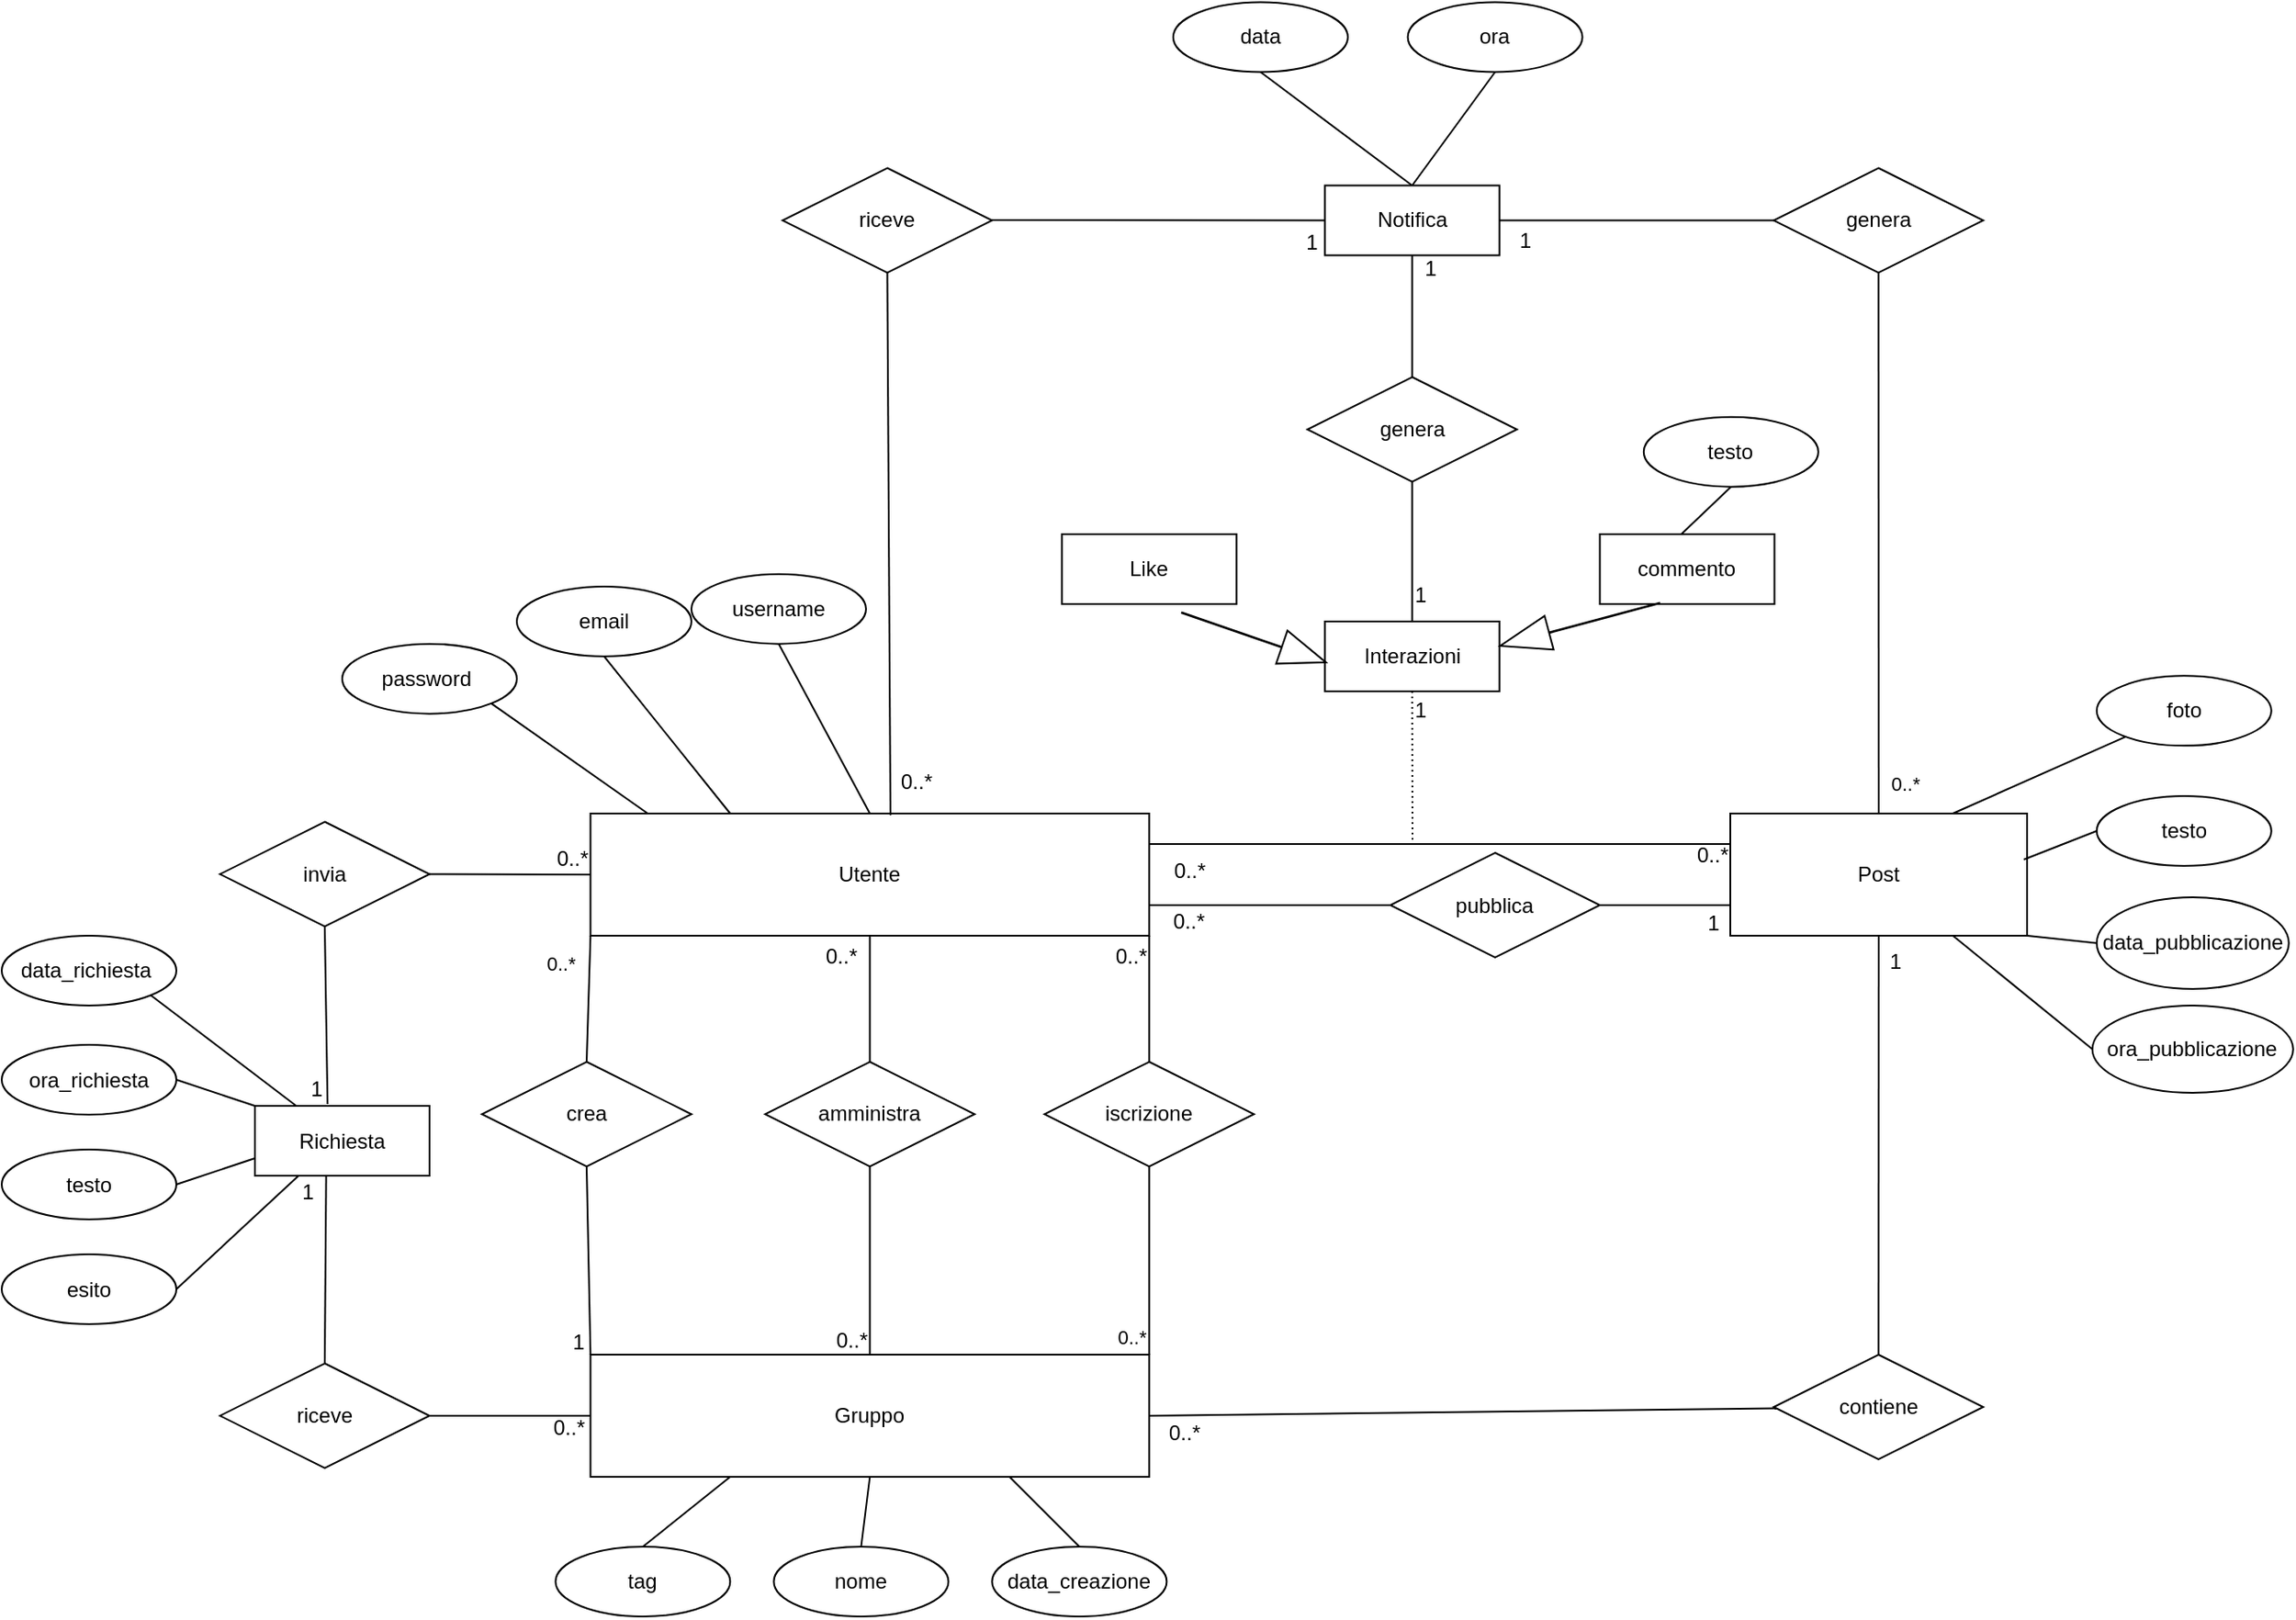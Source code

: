 <mxfile version="22.1.2" type="device">
  <diagram id="R2lEEEUBdFMjLlhIrx00" name="Page-1">
    <mxGraphModel dx="1366" dy="1646" grid="1" gridSize="10" guides="1" tooltips="1" connect="1" arrows="1" fold="1" page="1" pageScale="1" pageWidth="1100" pageHeight="850" math="0" shadow="0" extFonts="Permanent Marker^https://fonts.googleapis.com/css?family=Permanent+Marker">
      <root>
        <mxCell id="0" />
        <mxCell id="1" parent="0" />
        <mxCell id="ZvkQ7QNa-g7VnBk4vGac-1" value="Utente" style="whiteSpace=wrap;html=1;align=center;" parent="1" vertex="1">
          <mxGeometry x="337.2" y="360" width="320" height="70" as="geometry" />
        </mxCell>
        <mxCell id="ZvkQ7QNa-g7VnBk4vGac-2" value="" style="endArrow=none;html=1;rounded=0;entryX=0;entryY=0.25;entryDx=0;entryDy=0;exitX=1;exitY=0.25;exitDx=0;exitDy=0;" parent="1" source="ZvkQ7QNa-g7VnBk4vGac-1" target="ZvkQ7QNa-g7VnBk4vGac-5" edge="1">
          <mxGeometry relative="1" as="geometry">
            <mxPoint x="610" y="390" as="sourcePoint" />
            <mxPoint x="715" y="485" as="targetPoint" />
          </mxGeometry>
        </mxCell>
        <mxCell id="ZvkQ7QNa-g7VnBk4vGac-3" value="" style="resizable=0;html=1;whiteSpace=wrap;align=left;verticalAlign=bottom;" parent="ZvkQ7QNa-g7VnBk4vGac-2" connectable="0" vertex="1">
          <mxGeometry x="-1" relative="1" as="geometry">
            <mxPoint x="47" y="15" as="offset" />
          </mxGeometry>
        </mxCell>
        <mxCell id="ZvkQ7QNa-g7VnBk4vGac-4" value="0..*" style="resizable=0;html=1;whiteSpace=wrap;align=right;verticalAlign=bottom;" parent="ZvkQ7QNa-g7VnBk4vGac-2" connectable="0" vertex="1">
          <mxGeometry x="1" relative="1" as="geometry">
            <mxPoint y="15" as="offset" />
          </mxGeometry>
        </mxCell>
        <mxCell id="ZvkQ7QNa-g7VnBk4vGac-5" value="Post" style="whiteSpace=wrap;html=1;align=center;" parent="1" vertex="1">
          <mxGeometry x="990" y="360" width="170" height="70" as="geometry" />
        </mxCell>
        <mxCell id="ZvkQ7QNa-g7VnBk4vGac-6" value="" style="endArrow=none;html=1;rounded=0;entryX=0;entryY=0;entryDx=0;entryDy=0;exitX=0;exitY=1;exitDx=0;exitDy=0;" parent="1" target="ZvkQ7QNa-g7VnBk4vGac-8" edge="1">
          <mxGeometry relative="1" as="geometry">
            <mxPoint x="442.2" y="705" as="sourcePoint" />
            <mxPoint x="462.2" y="735" as="targetPoint" />
          </mxGeometry>
        </mxCell>
        <mxCell id="ZvkQ7QNa-g7VnBk4vGac-7" value="0..*" style="resizable=0;html=1;whiteSpace=wrap;align=right;verticalAlign=bottom;" parent="ZvkQ7QNa-g7VnBk4vGac-6" connectable="0" vertex="1">
          <mxGeometry x="1" relative="1" as="geometry">
            <mxPoint x="-2" y="50" as="offset" />
          </mxGeometry>
        </mxCell>
        <mxCell id="ZvkQ7QNa-g7VnBk4vGac-8" value="Gruppo" style="whiteSpace=wrap;html=1;align=center;" parent="1" vertex="1">
          <mxGeometry x="337.2" y="670" width="320" height="70" as="geometry" />
        </mxCell>
        <mxCell id="ZvkQ7QNa-g7VnBk4vGac-12" value="" style="endArrow=none;html=1;rounded=0;exitX=0.5;exitY=1;exitDx=0;exitDy=0;entryX=0.5;entryY=0;entryDx=0;entryDy=0;" parent="1" source="LYDgV6aXFGDG-KXBhVt3-21" target="ZvkQ7QNa-g7VnBk4vGac-8" edge="1">
          <mxGeometry relative="1" as="geometry">
            <mxPoint x="602.2" y="485" as="sourcePoint" />
            <mxPoint x="467.2" y="620" as="targetPoint" />
          </mxGeometry>
        </mxCell>
        <mxCell id="ZvkQ7QNa-g7VnBk4vGac-14" value="0..*" style="resizable=0;html=1;whiteSpace=wrap;align=right;verticalAlign=bottom;" parent="ZvkQ7QNa-g7VnBk4vGac-12" connectable="0" vertex="1">
          <mxGeometry x="1" relative="1" as="geometry" />
        </mxCell>
        <mxCell id="ZvkQ7QNa-g7VnBk4vGac-15" value="" style="endArrow=none;html=1;rounded=0;exitX=1;exitY=1;exitDx=0;exitDy=0;entryX=0.5;entryY=0;entryDx=0;entryDy=0;" parent="1" source="ZvkQ7QNa-g7VnBk4vGac-1" target="LYDgV6aXFGDG-KXBhVt3-30" edge="1">
          <mxGeometry relative="1" as="geometry">
            <mxPoint x="547.2" y="470" as="sourcePoint" />
            <mxPoint x="547.2" y="590" as="targetPoint" />
          </mxGeometry>
        </mxCell>
        <mxCell id="ZvkQ7QNa-g7VnBk4vGac-16" value="" style="resizable=0;html=1;whiteSpace=wrap;align=left;verticalAlign=bottom;" parent="ZvkQ7QNa-g7VnBk4vGac-15" connectable="0" vertex="1">
          <mxGeometry x="-1" relative="1" as="geometry">
            <mxPoint x="-255" y="53" as="offset" />
          </mxGeometry>
        </mxCell>
        <mxCell id="ZvkQ7QNa-g7VnBk4vGac-17" value="0..*" style="resizable=0;html=1;whiteSpace=wrap;align=right;verticalAlign=bottom;" parent="ZvkQ7QNa-g7VnBk4vGac-15" connectable="0" vertex="1">
          <mxGeometry x="1" relative="1" as="geometry">
            <mxPoint y="-52" as="offset" />
          </mxGeometry>
        </mxCell>
        <mxCell id="ZvkQ7QNa-g7VnBk4vGac-18" value="" style="endArrow=none;html=1;rounded=0;exitX=0.5;exitY=0;exitDx=0;exitDy=0;entryX=0.5;entryY=1;entryDx=0;entryDy=0;" parent="1" source="LYDgV6aXFGDG-KXBhVt3-16" target="ZvkQ7QNa-g7VnBk4vGac-5" edge="1">
          <mxGeometry relative="1" as="geometry">
            <mxPoint x="555" y="485" as="sourcePoint" />
            <mxPoint x="715" y="485" as="targetPoint" />
            <Array as="points" />
          </mxGeometry>
        </mxCell>
        <mxCell id="ZvkQ7QNa-g7VnBk4vGac-19" value="1" style="resizable=0;html=1;whiteSpace=wrap;align=right;verticalAlign=bottom;" parent="ZvkQ7QNa-g7VnBk4vGac-18" connectable="0" vertex="1">
          <mxGeometry x="1" relative="1" as="geometry">
            <mxPoint x="15" y="23" as="offset" />
          </mxGeometry>
        </mxCell>
        <mxCell id="ZvkQ7QNa-g7VnBk4vGac-20" value="" style="endArrow=none;html=1;rounded=0;exitX=1;exitY=0.75;exitDx=0;exitDy=0;entryX=0;entryY=0.5;entryDx=0;entryDy=0;" parent="1" source="ZvkQ7QNa-g7VnBk4vGac-1" target="LYDgV6aXFGDG-KXBhVt3-41" edge="1">
          <mxGeometry relative="1" as="geometry">
            <mxPoint x="555" y="485" as="sourcePoint" />
            <mxPoint x="715" y="485" as="targetPoint" />
          </mxGeometry>
        </mxCell>
        <mxCell id="ZvkQ7QNa-g7VnBk4vGac-21" value="0..*" style="resizable=0;html=1;whiteSpace=wrap;align=right;verticalAlign=bottom;" parent="ZvkQ7QNa-g7VnBk4vGac-20" connectable="0" vertex="1">
          <mxGeometry x="1" relative="1" as="geometry">
            <mxPoint x="-105" y="18" as="offset" />
          </mxGeometry>
        </mxCell>
        <mxCell id="ZvkQ7QNa-g7VnBk4vGac-22" value="Richiesta" style="whiteSpace=wrap;html=1;align=center;" parent="1" vertex="1">
          <mxGeometry x="145" y="527.5" width="100" height="40" as="geometry" />
        </mxCell>
        <mxCell id="ZvkQ7QNa-g7VnBk4vGac-23" value="" style="endArrow=none;html=1;rounded=0;entryX=0.416;entryY=-0.025;entryDx=0;entryDy=0;entryPerimeter=0;exitX=0.5;exitY=1;exitDx=0;exitDy=0;" parent="1" source="LYDgV6aXFGDG-KXBhVt3-8" target="ZvkQ7QNa-g7VnBk4vGac-22" edge="1">
          <mxGeometry relative="1" as="geometry">
            <mxPoint x="205" y="440" as="sourcePoint" />
            <mxPoint x="715" y="485" as="targetPoint" />
            <Array as="points" />
          </mxGeometry>
        </mxCell>
        <mxCell id="ZvkQ7QNa-g7VnBk4vGac-24" value="0..*" style="resizable=0;html=1;whiteSpace=wrap;align=right;verticalAlign=bottom;" parent="ZvkQ7QNa-g7VnBk4vGac-23" connectable="0" vertex="1">
          <mxGeometry x="1" relative="1" as="geometry">
            <mxPoint x="151" y="-132" as="offset" />
          </mxGeometry>
        </mxCell>
        <mxCell id="ZvkQ7QNa-g7VnBk4vGac-25" value="" style="endArrow=none;html=1;rounded=0;exitX=0.5;exitY=0;exitDx=0;exitDy=0;entryX=0.408;entryY=0.995;entryDx=0;entryDy=0;entryPerimeter=0;" parent="1" source="LYDgV6aXFGDG-KXBhVt3-1" target="ZvkQ7QNa-g7VnBk4vGac-22" edge="1">
          <mxGeometry relative="1" as="geometry">
            <mxPoint x="555" y="485" as="sourcePoint" />
            <mxPoint x="715" y="485" as="targetPoint" />
            <Array as="points" />
          </mxGeometry>
        </mxCell>
        <mxCell id="ZvkQ7QNa-g7VnBk4vGac-26" value="" style="resizable=0;html=1;whiteSpace=wrap;align=right;verticalAlign=bottom;" parent="ZvkQ7QNa-g7VnBk4vGac-25" connectable="0" vertex="1">
          <mxGeometry x="1" relative="1" as="geometry">
            <mxPoint y="20" as="offset" />
          </mxGeometry>
        </mxCell>
        <mxCell id="ZvkQ7QNa-g7VnBk4vGac-27" value="Notifica" style="whiteSpace=wrap;html=1;align=center;" parent="1" vertex="1">
          <mxGeometry x="757.8" y="0.25" width="100" height="40" as="geometry" />
        </mxCell>
        <mxCell id="ZvkQ7QNa-g7VnBk4vGac-28" value="" style="endArrow=none;html=1;rounded=0;entryX=1;entryY=0.5;entryDx=0;entryDy=0;" parent="1" target="ZvkQ7QNa-g7VnBk4vGac-27" edge="1" source="LYDgV6aXFGDG-KXBhVt3-13">
          <mxGeometry relative="1" as="geometry">
            <mxPoint x="885" y="255" as="sourcePoint" />
            <mxPoint x="755" y="20" as="targetPoint" />
            <Array as="points" />
          </mxGeometry>
        </mxCell>
        <mxCell id="ZvkQ7QNa-g7VnBk4vGac-29" value="1" style="resizable=0;html=1;whiteSpace=wrap;align=right;verticalAlign=bottom;" parent="ZvkQ7QNa-g7VnBk4vGac-28" connectable="0" vertex="1">
          <mxGeometry x="1" relative="1" as="geometry">
            <mxPoint x="20" y="20" as="offset" />
          </mxGeometry>
        </mxCell>
        <mxCell id="ZvkQ7QNa-g7VnBk4vGac-30" value="" style="endArrow=none;html=1;rounded=0;entryX=0;entryY=0.5;entryDx=0;entryDy=0;exitX=0.5;exitY=0;exitDx=0;exitDy=0;" parent="1" source="LYDgV6aXFGDG-KXBhVt3-10" target="ZvkQ7QNa-g7VnBk4vGac-27" edge="1">
          <mxGeometry relative="1" as="geometry">
            <mxPoint x="505" y="10" as="sourcePoint" />
            <mxPoint x="555" y="50" as="targetPoint" />
            <Array as="points">
              <mxPoint x="510" y="20" />
            </Array>
          </mxGeometry>
        </mxCell>
        <mxCell id="ZvkQ7QNa-g7VnBk4vGac-31" value="0..*" style="resizable=0;html=1;whiteSpace=wrap;align=right;verticalAlign=bottom;" parent="ZvkQ7QNa-g7VnBk4vGac-30" connectable="0" vertex="1">
          <mxGeometry x="1" relative="1" as="geometry">
            <mxPoint x="-223" y="330" as="offset" />
          </mxGeometry>
        </mxCell>
        <mxCell id="ZvkQ7QNa-g7VnBk4vGac-32" value="Interazioni" style="whiteSpace=wrap;html=1;align=center;" parent="1" vertex="1">
          <mxGeometry x="757.8" y="250" width="100" height="40" as="geometry" />
        </mxCell>
        <mxCell id="ZvkQ7QNa-g7VnBk4vGac-33" value="" style="endArrow=none;html=1;rounded=0;dashed=1;dashPattern=1 2;exitX=0.5;exitY=1;exitDx=0;exitDy=0;" parent="1" source="ZvkQ7QNa-g7VnBk4vGac-32" edge="1">
          <mxGeometry relative="1" as="geometry">
            <mxPoint x="555" y="485" as="sourcePoint" />
            <mxPoint x="808" y="380" as="targetPoint" />
            <Array as="points" />
          </mxGeometry>
        </mxCell>
        <mxCell id="ZvkQ7QNa-g7VnBk4vGac-34" value="1" style="resizable=0;html=1;whiteSpace=wrap;align=right;verticalAlign=bottom;" parent="ZvkQ7QNa-g7VnBk4vGac-33" connectable="0" vertex="1">
          <mxGeometry x="1" relative="1" as="geometry">
            <mxPoint x="10" y="-70" as="offset" />
          </mxGeometry>
        </mxCell>
        <mxCell id="ZvkQ7QNa-g7VnBk4vGac-35" value="" style="endArrow=none;html=1;rounded=0;entryX=0.5;entryY=0;entryDx=0;entryDy=0;exitX=0.5;exitY=1;exitDx=0;exitDy=0;" parent="1" edge="1" target="ZvkQ7QNa-g7VnBk4vGac-32" source="LYDgV6aXFGDG-KXBhVt3-39">
          <mxGeometry relative="1" as="geometry">
            <mxPoint x="804.87" y="163" as="sourcePoint" />
            <mxPoint x="804.49" y="257.5" as="targetPoint" />
          </mxGeometry>
        </mxCell>
        <mxCell id="ZvkQ7QNa-g7VnBk4vGac-36" value="1" style="resizable=0;html=1;whiteSpace=wrap;align=right;verticalAlign=bottom;" parent="ZvkQ7QNa-g7VnBk4vGac-35" connectable="0" vertex="1">
          <mxGeometry x="1" relative="1" as="geometry">
            <mxPoint x="10" y="-7" as="offset" />
          </mxGeometry>
        </mxCell>
        <mxCell id="ZvkQ7QNa-g7VnBk4vGac-37" value="data" style="ellipse;whiteSpace=wrap;html=1;align=center;" parent="1" vertex="1">
          <mxGeometry x="670.95" y="-104.75" width="100" height="40" as="geometry" />
        </mxCell>
        <mxCell id="ZvkQ7QNa-g7VnBk4vGac-38" value="ora" style="ellipse;whiteSpace=wrap;html=1;align=center;" parent="1" vertex="1">
          <mxGeometry x="805.29" y="-104.75" width="100" height="40" as="geometry" />
        </mxCell>
        <mxCell id="ZvkQ7QNa-g7VnBk4vGac-39" value="" style="endArrow=none;html=1;rounded=0;exitX=0.5;exitY=1;exitDx=0;exitDy=0;entryX=0.5;entryY=0;entryDx=0;entryDy=0;" parent="1" source="ZvkQ7QNa-g7VnBk4vGac-37" target="ZvkQ7QNa-g7VnBk4vGac-27" edge="1">
          <mxGeometry relative="1" as="geometry">
            <mxPoint x="722.8" y="5.25" as="sourcePoint" />
            <mxPoint x="882.8" y="5.25" as="targetPoint" />
          </mxGeometry>
        </mxCell>
        <mxCell id="ZvkQ7QNa-g7VnBk4vGac-40" value="" style="endArrow=none;html=1;rounded=0;exitX=0.5;exitY=1;exitDx=0;exitDy=0;entryX=0.5;entryY=0;entryDx=0;entryDy=0;" parent="1" source="ZvkQ7QNa-g7VnBk4vGac-38" target="ZvkQ7QNa-g7VnBk4vGac-27" edge="1">
          <mxGeometry relative="1" as="geometry">
            <mxPoint x="722.8" y="5.25" as="sourcePoint" />
            <mxPoint x="882.8" y="5.25" as="targetPoint" />
          </mxGeometry>
        </mxCell>
        <mxCell id="ZvkQ7QNa-g7VnBk4vGac-41" value="username" style="ellipse;whiteSpace=wrap;html=1;align=center;" parent="1" vertex="1">
          <mxGeometry x="395" y="222.83" width="100" height="40" as="geometry" />
        </mxCell>
        <mxCell id="ZvkQ7QNa-g7VnBk4vGac-42" value="esito" style="ellipse;whiteSpace=wrap;html=1;align=center;" parent="1" vertex="1">
          <mxGeometry y="612.5" width="100" height="40" as="geometry" />
        </mxCell>
        <mxCell id="ZvkQ7QNa-g7VnBk4vGac-43" value="testo" style="ellipse;whiteSpace=wrap;html=1;align=center;" parent="1" vertex="1">
          <mxGeometry y="552.5" width="100" height="40" as="geometry" />
        </mxCell>
        <mxCell id="ZvkQ7QNa-g7VnBk4vGac-44" value="ora_richiesta" style="ellipse;whiteSpace=wrap;html=1;align=center;" parent="1" vertex="1">
          <mxGeometry y="492.5" width="100" height="40" as="geometry" />
        </mxCell>
        <mxCell id="ZvkQ7QNa-g7VnBk4vGac-45" value="data_richiesta&amp;nbsp;" style="ellipse;whiteSpace=wrap;html=1;align=center;" parent="1" vertex="1">
          <mxGeometry y="430" width="100" height="40" as="geometry" />
        </mxCell>
        <mxCell id="ZvkQ7QNa-g7VnBk4vGac-46" value="tag" style="ellipse;whiteSpace=wrap;html=1;align=center;" parent="1" vertex="1">
          <mxGeometry x="317.2" y="780" width="100" height="40" as="geometry" />
        </mxCell>
        <mxCell id="ZvkQ7QNa-g7VnBk4vGac-47" value="nome" style="ellipse;whiteSpace=wrap;html=1;align=center;" parent="1" vertex="1">
          <mxGeometry x="442.2" y="780" width="100" height="40" as="geometry" />
        </mxCell>
        <mxCell id="ZvkQ7QNa-g7VnBk4vGac-48" value="data_creazione" style="ellipse;whiteSpace=wrap;html=1;align=center;" parent="1" vertex="1">
          <mxGeometry x="567.2" y="780" width="100" height="40" as="geometry" />
        </mxCell>
        <mxCell id="ZvkQ7QNa-g7VnBk4vGac-49" value="ora_pubblicazione" style="ellipse;whiteSpace=wrap;html=1;align=center;" parent="1" vertex="1">
          <mxGeometry x="1197.37" y="470" width="115" height="50" as="geometry" />
        </mxCell>
        <mxCell id="ZvkQ7QNa-g7VnBk4vGac-50" value="data_pubblicazione" style="ellipse;whiteSpace=wrap;html=1;align=center;" parent="1" vertex="1">
          <mxGeometry x="1199.87" y="408" width="110" height="52.5" as="geometry" />
        </mxCell>
        <mxCell id="ZvkQ7QNa-g7VnBk4vGac-51" value="testo" style="ellipse;whiteSpace=wrap;html=1;align=center;" parent="1" vertex="1">
          <mxGeometry x="1199.87" y="350" width="100" height="40" as="geometry" />
        </mxCell>
        <mxCell id="ZvkQ7QNa-g7VnBk4vGac-52" value="foto" style="ellipse;whiteSpace=wrap;html=1;align=center;" parent="1" vertex="1">
          <mxGeometry x="1199.87" y="281.18" width="100" height="40" as="geometry" />
        </mxCell>
        <mxCell id="ZvkQ7QNa-g7VnBk4vGac-53" value="" style="endArrow=none;html=1;rounded=0;exitX=0.5;exitY=1;exitDx=0;exitDy=0;entryX=0.5;entryY=0;entryDx=0;entryDy=0;" parent="1" source="ZvkQ7QNa-g7VnBk4vGac-8" target="ZvkQ7QNa-g7VnBk4vGac-47" edge="1">
          <mxGeometry relative="1" as="geometry">
            <mxPoint x="667.2" y="750" as="sourcePoint" />
            <mxPoint x="827.2" y="750" as="targetPoint" />
          </mxGeometry>
        </mxCell>
        <mxCell id="ZvkQ7QNa-g7VnBk4vGac-54" value="" style="endArrow=none;html=1;rounded=0;exitX=0.75;exitY=1;exitDx=0;exitDy=0;entryX=0.5;entryY=0;entryDx=0;entryDy=0;" parent="1" source="ZvkQ7QNa-g7VnBk4vGac-8" target="ZvkQ7QNa-g7VnBk4vGac-48" edge="1">
          <mxGeometry relative="1" as="geometry">
            <mxPoint x="557.2" y="760" as="sourcePoint" />
            <mxPoint x="717.2" y="760" as="targetPoint" />
          </mxGeometry>
        </mxCell>
        <mxCell id="ZvkQ7QNa-g7VnBk4vGac-55" value="" style="endArrow=none;html=1;rounded=0;exitX=0.75;exitY=1;exitDx=0;exitDy=0;entryX=0;entryY=0.5;entryDx=0;entryDy=0;" parent="1" source="ZvkQ7QNa-g7VnBk4vGac-5" target="ZvkQ7QNa-g7VnBk4vGac-49" edge="1">
          <mxGeometry relative="1" as="geometry">
            <mxPoint x="999.87" y="507.12" as="sourcePoint" />
            <mxPoint x="1206.889" y="522.245" as="targetPoint" />
          </mxGeometry>
        </mxCell>
        <mxCell id="ZvkQ7QNa-g7VnBk4vGac-56" value="" style="endArrow=none;html=1;rounded=0;entryX=0;entryY=0.5;entryDx=0;entryDy=0;exitX=1;exitY=1;exitDx=0;exitDy=0;" parent="1" source="ZvkQ7QNa-g7VnBk4vGac-5" target="ZvkQ7QNa-g7VnBk4vGac-50" edge="1">
          <mxGeometry relative="1" as="geometry">
            <mxPoint x="809.87" y="412.5" as="sourcePoint" />
            <mxPoint x="969.87" y="412.5" as="targetPoint" />
            <Array as="points" />
          </mxGeometry>
        </mxCell>
        <mxCell id="ZvkQ7QNa-g7VnBk4vGac-57" value="" style="endArrow=none;html=1;rounded=0;entryX=0.989;entryY=0.377;entryDx=0;entryDy=0;entryPerimeter=0;exitX=0;exitY=0.5;exitDx=0;exitDy=0;" parent="1" source="ZvkQ7QNa-g7VnBk4vGac-51" target="ZvkQ7QNa-g7VnBk4vGac-5" edge="1">
          <mxGeometry relative="1" as="geometry">
            <mxPoint x="809.87" y="412.5" as="sourcePoint" />
            <mxPoint x="969.87" y="412.5" as="targetPoint" />
          </mxGeometry>
        </mxCell>
        <mxCell id="ZvkQ7QNa-g7VnBk4vGac-58" value="" style="endArrow=none;html=1;rounded=0;exitX=0.75;exitY=0;exitDx=0;exitDy=0;" parent="1" source="ZvkQ7QNa-g7VnBk4vGac-5" target="ZvkQ7QNa-g7VnBk4vGac-52" edge="1">
          <mxGeometry relative="1" as="geometry">
            <mxPoint x="809.87" y="412.5" as="sourcePoint" />
            <mxPoint x="969.87" y="412.5" as="targetPoint" />
          </mxGeometry>
        </mxCell>
        <mxCell id="ZvkQ7QNa-g7VnBk4vGac-60" value="" style="endArrow=none;html=1;rounded=0;exitX=1;exitY=0.5;exitDx=0;exitDy=0;entryX=0.25;entryY=1;entryDx=0;entryDy=0;" parent="1" source="ZvkQ7QNa-g7VnBk4vGac-42" target="ZvkQ7QNa-g7VnBk4vGac-22" edge="1">
          <mxGeometry relative="1" as="geometry">
            <mxPoint x="430" y="507.12" as="sourcePoint" />
            <mxPoint x="590" y="507.12" as="targetPoint" />
          </mxGeometry>
        </mxCell>
        <mxCell id="ZvkQ7QNa-g7VnBk4vGac-61" value="" style="endArrow=none;html=1;rounded=0;exitX=1;exitY=0.5;exitDx=0;exitDy=0;entryX=0;entryY=0.75;entryDx=0;entryDy=0;" parent="1" source="ZvkQ7QNa-g7VnBk4vGac-43" target="ZvkQ7QNa-g7VnBk4vGac-22" edge="1">
          <mxGeometry relative="1" as="geometry">
            <mxPoint x="430" y="487.5" as="sourcePoint" />
            <mxPoint x="590" y="487.5" as="targetPoint" />
          </mxGeometry>
        </mxCell>
        <mxCell id="ZvkQ7QNa-g7VnBk4vGac-62" value="" style="endArrow=none;html=1;rounded=0;exitX=1;exitY=0.5;exitDx=0;exitDy=0;entryX=0;entryY=0;entryDx=0;entryDy=0;" parent="1" source="ZvkQ7QNa-g7VnBk4vGac-44" target="ZvkQ7QNa-g7VnBk4vGac-22" edge="1">
          <mxGeometry relative="1" as="geometry">
            <mxPoint x="430" y="512.5" as="sourcePoint" />
            <mxPoint x="590" y="512.5" as="targetPoint" />
          </mxGeometry>
        </mxCell>
        <mxCell id="ZvkQ7QNa-g7VnBk4vGac-63" value="" style="endArrow=none;html=1;rounded=0;exitX=1;exitY=1;exitDx=0;exitDy=0;" parent="1" source="ZvkQ7QNa-g7VnBk4vGac-45" target="ZvkQ7QNa-g7VnBk4vGac-22" edge="1">
          <mxGeometry relative="1" as="geometry">
            <mxPoint x="430" y="492.12" as="sourcePoint" />
            <mxPoint x="590" y="492.12" as="targetPoint" />
          </mxGeometry>
        </mxCell>
        <mxCell id="ZvkQ7QNa-g7VnBk4vGac-64" value="" style="endArrow=none;html=1;rounded=0;entryX=0.25;entryY=1;entryDx=0;entryDy=0;exitX=0.5;exitY=0;exitDx=0;exitDy=0;" parent="1" source="ZvkQ7QNa-g7VnBk4vGac-46" target="ZvkQ7QNa-g7VnBk4vGac-8" edge="1">
          <mxGeometry relative="1" as="geometry">
            <mxPoint x="257.2" y="760" as="sourcePoint" />
            <mxPoint x="417.2" y="760" as="targetPoint" />
          </mxGeometry>
        </mxCell>
        <mxCell id="ZvkQ7QNa-g7VnBk4vGac-68" value="password&amp;nbsp;" style="ellipse;whiteSpace=wrap;html=1;align=center;" parent="1" vertex="1">
          <mxGeometry x="195" y="262.83" width="100" height="40" as="geometry" />
        </mxCell>
        <mxCell id="ZvkQ7QNa-g7VnBk4vGac-69" value="email" style="ellipse;whiteSpace=wrap;html=1;align=center;" parent="1" vertex="1">
          <mxGeometry x="295" y="230" width="100" height="40" as="geometry" />
        </mxCell>
        <mxCell id="ZvkQ7QNa-g7VnBk4vGac-70" value="" style="endArrow=none;html=1;rounded=0;exitX=1;exitY=1;exitDx=0;exitDy=0;" parent="1" source="ZvkQ7QNa-g7VnBk4vGac-68" edge="1">
          <mxGeometry relative="1" as="geometry">
            <mxPoint x="530" y="420" as="sourcePoint" />
            <mxPoint x="370" y="360" as="targetPoint" />
          </mxGeometry>
        </mxCell>
        <mxCell id="ZvkQ7QNa-g7VnBk4vGac-71" value="" style="endArrow=none;html=1;rounded=0;exitX=0.5;exitY=1;exitDx=0;exitDy=0;entryX=0.25;entryY=0;entryDx=0;entryDy=0;" parent="1" source="ZvkQ7QNa-g7VnBk4vGac-69" target="ZvkQ7QNa-g7VnBk4vGac-1" edge="1">
          <mxGeometry relative="1" as="geometry">
            <mxPoint x="530" y="420" as="sourcePoint" />
            <mxPoint x="690" y="420" as="targetPoint" />
          </mxGeometry>
        </mxCell>
        <mxCell id="ZvkQ7QNa-g7VnBk4vGac-72" value="" style="endArrow=none;html=1;rounded=0;exitX=0.5;exitY=1;exitDx=0;exitDy=0;entryX=0.5;entryY=0;entryDx=0;entryDy=0;" parent="1" source="ZvkQ7QNa-g7VnBk4vGac-41" target="ZvkQ7QNa-g7VnBk4vGac-1" edge="1">
          <mxGeometry relative="1" as="geometry">
            <mxPoint x="530" y="420" as="sourcePoint" />
            <mxPoint x="690" y="420" as="targetPoint" />
          </mxGeometry>
        </mxCell>
        <mxCell id="ZvkQ7QNa-g7VnBk4vGac-73" value="Like" style="whiteSpace=wrap;html=1;align=center;" parent="1" vertex="1">
          <mxGeometry x="607.2" y="200" width="100" height="40" as="geometry" />
        </mxCell>
        <mxCell id="ZvkQ7QNa-g7VnBk4vGac-74" value="commento" style="whiteSpace=wrap;html=1;align=center;" parent="1" vertex="1">
          <mxGeometry x="915.29" y="200" width="100" height="40" as="geometry" />
        </mxCell>
        <mxCell id="ZvkQ7QNa-g7VnBk4vGac-76" value="" style="shape=singleArrow;direction=north;whiteSpace=wrap;html=1;arrowWidth=0.016;arrowSize=0.307;rotation=109;" parent="1" vertex="1">
          <mxGeometry x="707.2" y="215.66" width="20" height="87.17" as="geometry" />
        </mxCell>
        <mxCell id="ZvkQ7QNa-g7VnBk4vGac-78" value="" style="shape=singleArrow;direction=north;whiteSpace=wrap;html=1;arrowWidth=0.016;arrowSize=0.307;rotation=-105;" parent="1" vertex="1">
          <mxGeometry x="893.81" y="204.56" width="20" height="94.34" as="geometry" />
        </mxCell>
        <mxCell id="ZvkQ7QNa-g7VnBk4vGac-85" value="1" style="text;html=1;align=center;verticalAlign=middle;resizable=0;points=[];autosize=1;strokeColor=none;fillColor=none;" parent="1" vertex="1">
          <mxGeometry x="802.8" y="33.25" width="30" height="30" as="geometry" />
        </mxCell>
        <mxCell id="ZvkQ7QNa-g7VnBk4vGac-102" value="1" style="text;html=1;align=center;verticalAlign=middle;resizable=0;points=[];autosize=1;strokeColor=none;fillColor=none;" parent="1" vertex="1">
          <mxGeometry x="160" y="562.25" width="30" height="30" as="geometry" />
        </mxCell>
        <mxCell id="ZvkQ7QNa-g7VnBk4vGac-103" value="1" style="text;html=1;align=center;verticalAlign=middle;resizable=0;points=[];autosize=1;strokeColor=none;fillColor=none;" parent="1" vertex="1">
          <mxGeometry x="165.0" y="502.5" width="30" height="30" as="geometry" />
        </mxCell>
        <mxCell id="LYDgV6aXFGDG-KXBhVt3-2" value="" style="endArrow=none;html=1;rounded=0;exitX=0;exitY=0.5;exitDx=0;exitDy=0;entryX=1;entryY=0.5;entryDx=0;entryDy=0;" edge="1" parent="1" source="ZvkQ7QNa-g7VnBk4vGac-8" target="LYDgV6aXFGDG-KXBhVt3-1">
          <mxGeometry relative="1" as="geometry">
            <mxPoint x="395" y="728" as="sourcePoint" />
            <mxPoint x="296" y="605" as="targetPoint" />
            <Array as="points" />
          </mxGeometry>
        </mxCell>
        <mxCell id="LYDgV6aXFGDG-KXBhVt3-1" value="riceve" style="shape=rhombus;perimeter=rhombusPerimeter;whiteSpace=wrap;html=1;align=center;" vertex="1" parent="1">
          <mxGeometry x="125" y="675" width="120" height="60" as="geometry" />
        </mxCell>
        <mxCell id="LYDgV6aXFGDG-KXBhVt3-4" value="" style="endArrow=none;html=1;rounded=0;entryX=0;entryY=0;entryDx=0;entryDy=0;exitX=0.5;exitY=1;exitDx=0;exitDy=0;" edge="1" parent="1" source="LYDgV6aXFGDG-KXBhVt3-25" target="ZvkQ7QNa-g7VnBk4vGac-8">
          <mxGeometry relative="1" as="geometry">
            <mxPoint x="330" y="560" as="sourcePoint" />
            <mxPoint x="447.2" y="600" as="targetPoint" />
          </mxGeometry>
        </mxCell>
        <mxCell id="LYDgV6aXFGDG-KXBhVt3-6" value="" style="endArrow=none;html=1;rounded=0;exitX=0;exitY=0.5;exitDx=0;exitDy=0;entryX=1;entryY=0.5;entryDx=0;entryDy=0;" edge="1" parent="1" source="ZvkQ7QNa-g7VnBk4vGac-1" target="LYDgV6aXFGDG-KXBhVt3-8">
          <mxGeometry relative="1" as="geometry">
            <mxPoint x="395" y="405" as="sourcePoint" />
            <mxPoint x="197" y="472" as="targetPoint" />
            <Array as="points" />
          </mxGeometry>
        </mxCell>
        <mxCell id="LYDgV6aXFGDG-KXBhVt3-8" value="invia" style="shape=rhombus;perimeter=rhombusPerimeter;whiteSpace=wrap;html=1;align=center;" vertex="1" parent="1">
          <mxGeometry x="125" y="364.75" width="120" height="60" as="geometry" />
        </mxCell>
        <mxCell id="LYDgV6aXFGDG-KXBhVt3-11" value="" style="endArrow=none;html=1;rounded=0;entryX=0.5;entryY=1;entryDx=0;entryDy=0;" edge="1" parent="1" target="LYDgV6aXFGDG-KXBhVt3-10">
          <mxGeometry relative="1" as="geometry">
            <mxPoint x="509" y="361" as="sourcePoint" />
            <mxPoint x="570" y="145" as="targetPoint" />
            <Array as="points" />
          </mxGeometry>
        </mxCell>
        <mxCell id="LYDgV6aXFGDG-KXBhVt3-10" value="riceve" style="shape=rhombus;perimeter=rhombusPerimeter;whiteSpace=wrap;html=1;align=center;" vertex="1" parent="1">
          <mxGeometry x="447.2" y="-9.75" width="120" height="60" as="geometry" />
        </mxCell>
        <mxCell id="LYDgV6aXFGDG-KXBhVt3-14" value="" style="endArrow=none;html=1;rounded=0;entryX=0.5;entryY=1;entryDx=0;entryDy=0;exitX=0.5;exitY=0;exitDx=0;exitDy=0;" edge="1" parent="1" source="ZvkQ7QNa-g7VnBk4vGac-5" target="LYDgV6aXFGDG-KXBhVt3-13">
          <mxGeometry relative="1" as="geometry">
            <mxPoint x="1060" y="350" as="sourcePoint" />
            <mxPoint x="670" y="145" as="targetPoint" />
            <Array as="points" />
          </mxGeometry>
        </mxCell>
        <mxCell id="LYDgV6aXFGDG-KXBhVt3-13" value="genera" style="shape=rhombus;perimeter=rhombusPerimeter;whiteSpace=wrap;html=1;align=center;" vertex="1" parent="1">
          <mxGeometry x="1014.87" y="-9.75" width="120" height="60" as="geometry" />
        </mxCell>
        <mxCell id="LYDgV6aXFGDG-KXBhVt3-17" value="" style="endArrow=none;html=1;rounded=0;exitX=1;exitY=0.5;exitDx=0;exitDy=0;" edge="1" parent="1" source="ZvkQ7QNa-g7VnBk4vGac-8" target="LYDgV6aXFGDG-KXBhVt3-16">
          <mxGeometry relative="1" as="geometry">
            <mxPoint x="540" y="728" as="sourcePoint" />
            <mxPoint x="870" y="510" as="targetPoint" />
            <Array as="points" />
          </mxGeometry>
        </mxCell>
        <mxCell id="LYDgV6aXFGDG-KXBhVt3-16" value="contiene" style="shape=rhombus;perimeter=rhombusPerimeter;whiteSpace=wrap;html=1;align=center;" vertex="1" parent="1">
          <mxGeometry x="1014.87" y="670" width="120" height="60" as="geometry" />
        </mxCell>
        <mxCell id="LYDgV6aXFGDG-KXBhVt3-22" value="" style="endArrow=none;html=1;rounded=0;exitX=0.5;exitY=1;exitDx=0;exitDy=0;entryX=0.5;entryY=0;entryDx=0;entryDy=0;" edge="1" parent="1" source="ZvkQ7QNa-g7VnBk4vGac-1" target="LYDgV6aXFGDG-KXBhVt3-21">
          <mxGeometry relative="1" as="geometry">
            <mxPoint x="497.2" y="430" as="sourcePoint" />
            <mxPoint x="497.2" y="670" as="targetPoint" />
          </mxGeometry>
        </mxCell>
        <mxCell id="LYDgV6aXFGDG-KXBhVt3-23" value="0..*" style="resizable=0;html=1;whiteSpace=wrap;align=left;verticalAlign=bottom;" connectable="0" vertex="1" parent="LYDgV6aXFGDG-KXBhVt3-22">
          <mxGeometry x="-1" relative="1" as="geometry">
            <mxPoint x="-27" y="20" as="offset" />
          </mxGeometry>
        </mxCell>
        <mxCell id="LYDgV6aXFGDG-KXBhVt3-21" value="amministra" style="shape=rhombus;perimeter=rhombusPerimeter;whiteSpace=wrap;html=1;align=center;" vertex="1" parent="1">
          <mxGeometry x="437.2" y="502.25" width="120" height="60" as="geometry" />
        </mxCell>
        <mxCell id="LYDgV6aXFGDG-KXBhVt3-25" value="crea" style="shape=rhombus;perimeter=rhombusPerimeter;whiteSpace=wrap;html=1;align=center;" vertex="1" parent="1">
          <mxGeometry x="275" y="502.25" width="120" height="60" as="geometry" />
        </mxCell>
        <mxCell id="LYDgV6aXFGDG-KXBhVt3-29" value="" style="endArrow=none;html=1;rounded=0;exitX=0;exitY=1;exitDx=0;exitDy=0;entryX=0.5;entryY=0;entryDx=0;entryDy=0;" edge="1" parent="1" source="ZvkQ7QNa-g7VnBk4vGac-1" target="LYDgV6aXFGDG-KXBhVt3-25">
          <mxGeometry relative="1" as="geometry">
            <mxPoint x="517.2" y="500" as="sourcePoint" />
            <mxPoint x="337.2" y="502.25" as="targetPoint" />
          </mxGeometry>
        </mxCell>
        <mxCell id="LYDgV6aXFGDG-KXBhVt3-30" value="iscrizione" style="shape=rhombus;perimeter=rhombusPerimeter;whiteSpace=wrap;html=1;align=center;" vertex="1" parent="1">
          <mxGeometry x="597.2" y="502.25" width="120" height="60" as="geometry" />
        </mxCell>
        <mxCell id="LYDgV6aXFGDG-KXBhVt3-35" value="" style="endArrow=none;html=1;rounded=0;entryX=0.5;entryY=1;entryDx=0;entryDy=0;exitX=1;exitY=0;exitDx=0;exitDy=0;" edge="1" parent="1" source="ZvkQ7QNa-g7VnBk4vGac-8" target="LYDgV6aXFGDG-KXBhVt3-30">
          <mxGeometry relative="1" as="geometry">
            <mxPoint x="517.2" y="500" as="sourcePoint" />
            <mxPoint x="677.2" y="500" as="targetPoint" />
          </mxGeometry>
        </mxCell>
        <mxCell id="LYDgV6aXFGDG-KXBhVt3-39" value="genera" style="shape=rhombus;perimeter=rhombusPerimeter;whiteSpace=wrap;html=1;align=center;" vertex="1" parent="1">
          <mxGeometry x="747.8" y="110" width="120" height="60" as="geometry" />
        </mxCell>
        <mxCell id="LYDgV6aXFGDG-KXBhVt3-40" value="" style="endArrow=none;html=1;rounded=0;exitX=0.5;exitY=1;exitDx=0;exitDy=0;entryX=0.5;entryY=0;entryDx=0;entryDy=0;" edge="1" parent="1" source="ZvkQ7QNa-g7VnBk4vGac-27" target="LYDgV6aXFGDG-KXBhVt3-39">
          <mxGeometry relative="1" as="geometry">
            <mxPoint x="690" y="140" as="sourcePoint" />
            <mxPoint x="850" y="140" as="targetPoint" />
          </mxGeometry>
        </mxCell>
        <mxCell id="LYDgV6aXFGDG-KXBhVt3-41" value="pubblica" style="shape=rhombus;perimeter=rhombusPerimeter;whiteSpace=wrap;html=1;align=center;" vertex="1" parent="1">
          <mxGeometry x="795.29" y="382.5" width="120" height="60" as="geometry" />
        </mxCell>
        <mxCell id="LYDgV6aXFGDG-KXBhVt3-42" value="" style="endArrow=none;html=1;rounded=0;exitX=0;exitY=0.75;exitDx=0;exitDy=0;entryX=1;entryY=0.5;entryDx=0;entryDy=0;" edge="1" parent="1" source="ZvkQ7QNa-g7VnBk4vGac-5" target="LYDgV6aXFGDG-KXBhVt3-41">
          <mxGeometry relative="1" as="geometry">
            <mxPoint x="690" y="420" as="sourcePoint" />
            <mxPoint x="850" y="420" as="targetPoint" />
          </mxGeometry>
        </mxCell>
        <mxCell id="LYDgV6aXFGDG-KXBhVt3-43" value="testo" style="ellipse;whiteSpace=wrap;html=1;align=center;" vertex="1" parent="1">
          <mxGeometry x="940.42" y="132.83" width="100" height="40" as="geometry" />
        </mxCell>
        <mxCell id="LYDgV6aXFGDG-KXBhVt3-45" value="" style="endArrow=none;html=1;rounded=0;exitX=0.464;exitY=0.007;exitDx=0;exitDy=0;exitPerimeter=0;entryX=0.5;entryY=1;entryDx=0;entryDy=0;" edge="1" parent="1" source="ZvkQ7QNa-g7VnBk4vGac-74" target="LYDgV6aXFGDG-KXBhVt3-43">
          <mxGeometry relative="1" as="geometry">
            <mxPoint x="990.42" y="220" as="sourcePoint" />
            <mxPoint x="1150.42" y="220" as="targetPoint" />
          </mxGeometry>
        </mxCell>
        <mxCell id="LYDgV6aXFGDG-KXBhVt3-46" value="1" style="text;html=1;align=center;verticalAlign=middle;resizable=0;points=[];autosize=1;strokeColor=none;fillColor=none;" vertex="1" parent="1">
          <mxGeometry x="735" y="18" width="30" height="30" as="geometry" />
        </mxCell>
        <mxCell id="LYDgV6aXFGDG-KXBhVt3-50" value="0..*" style="text;html=1;align=center;verticalAlign=middle;resizable=0;points=[];autosize=1;strokeColor=none;fillColor=none;" vertex="1" parent="1">
          <mxGeometry x="660" y="378" width="40" height="30" as="geometry" />
        </mxCell>
        <mxCell id="LYDgV6aXFGDG-KXBhVt3-52" value="1" style="text;html=1;align=center;verticalAlign=middle;resizable=0;points=[];autosize=1;strokeColor=none;fillColor=none;" vertex="1" parent="1">
          <mxGeometry x="965" y="408" width="30" height="30" as="geometry" />
        </mxCell>
        <mxCell id="LYDgV6aXFGDG-KXBhVt3-53" value="0..*" style="text;html=1;align=center;verticalAlign=middle;resizable=0;points=[];autosize=1;strokeColor=none;fillColor=none;" vertex="1" parent="1">
          <mxGeometry x="657.2" y="700" width="40" height="30" as="geometry" />
        </mxCell>
        <mxCell id="LYDgV6aXFGDG-KXBhVt3-55" value="&lt;font style=&quot;font-size: 11px;&quot;&gt;0..*&lt;/font&gt;" style="text;html=1;align=center;verticalAlign=middle;resizable=0;points=[];autosize=1;strokeColor=none;fillColor=none;" vertex="1" parent="1">
          <mxGeometry x="300" y="430.5" width="40" height="30" as="geometry" />
        </mxCell>
        <mxCell id="LYDgV6aXFGDG-KXBhVt3-56" value="1" style="text;html=1;align=center;verticalAlign=middle;resizable=0;points=[];autosize=1;strokeColor=none;fillColor=none;" vertex="1" parent="1">
          <mxGeometry x="315" y="648" width="30" height="30" as="geometry" />
        </mxCell>
        <mxCell id="LYDgV6aXFGDG-KXBhVt3-57" value="&lt;font style=&quot;font-size: 11px;&quot;&gt;0..*&lt;/font&gt;" style="text;html=1;align=center;verticalAlign=middle;resizable=0;points=[];autosize=1;strokeColor=none;fillColor=none;" vertex="1" parent="1">
          <mxGeometry x="627.2" y="645" width="40" height="30" as="geometry" />
        </mxCell>
        <mxCell id="LYDgV6aXFGDG-KXBhVt3-58" value="&lt;font style=&quot;font-size: 11px;&quot;&gt;0..*&lt;/font&gt;" style="text;html=1;align=center;verticalAlign=middle;resizable=0;points=[];autosize=1;strokeColor=none;fillColor=none;" vertex="1" parent="1">
          <mxGeometry x="1070" y="328" width="40" height="30" as="geometry" />
        </mxCell>
      </root>
    </mxGraphModel>
  </diagram>
</mxfile>
